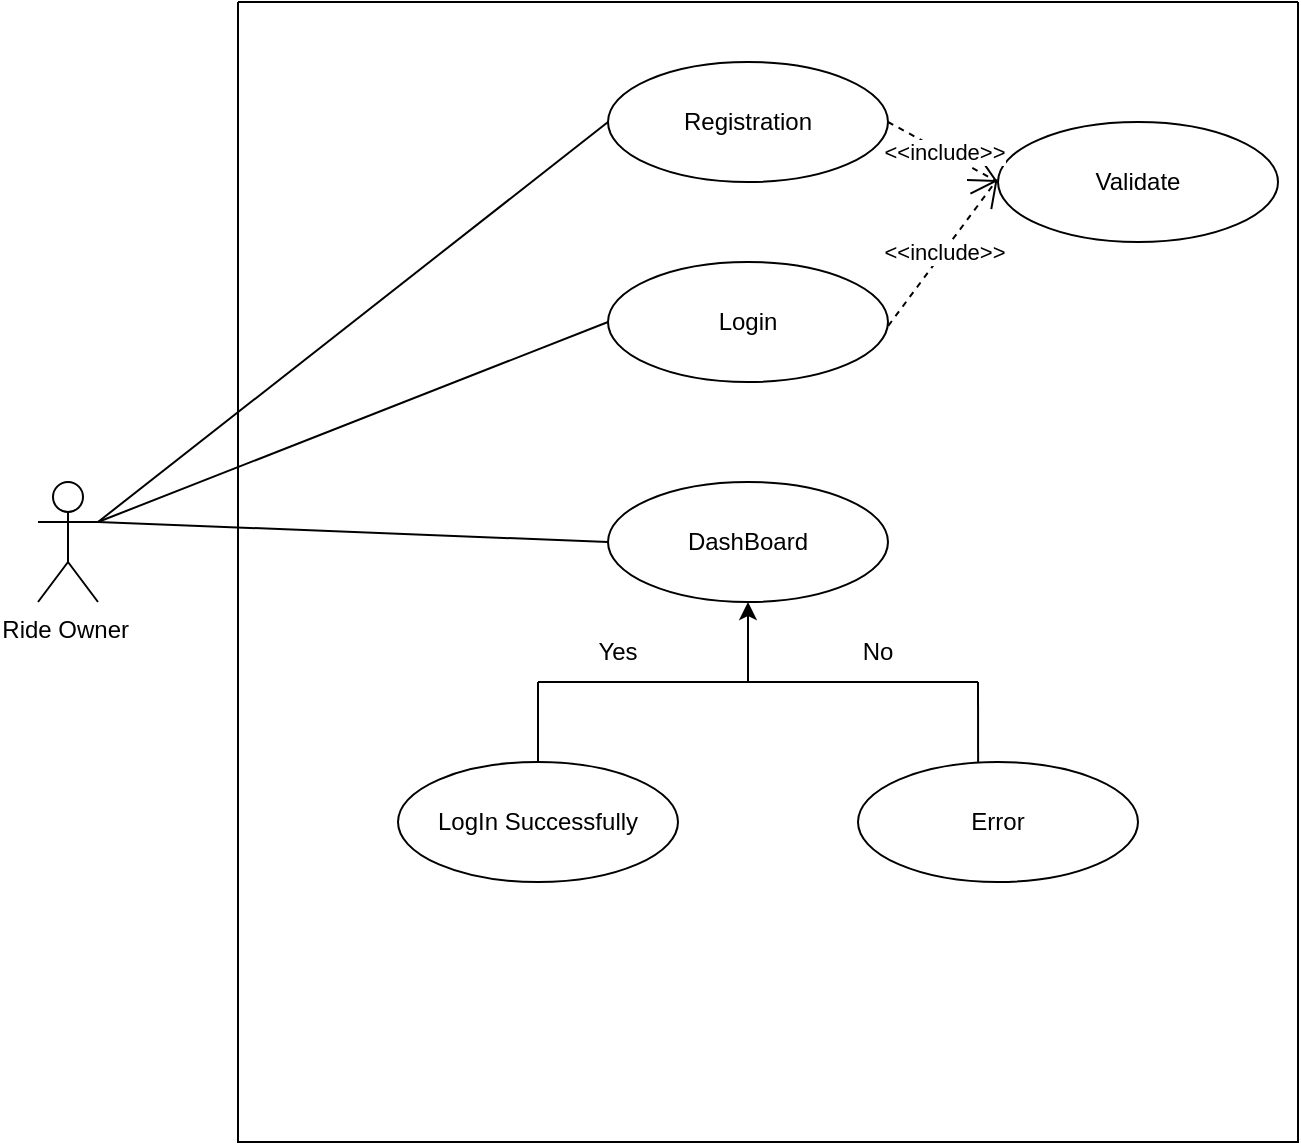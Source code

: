 <mxfile version="24.7.8">
  <diagram name="Page-1" id="RJW4eAELKWghDNtW6FSN">
    <mxGraphModel dx="576" dy="1437" grid="1" gridSize="10" guides="1" tooltips="1" connect="1" arrows="1" fold="1" page="1" pageScale="1" pageWidth="850" pageHeight="1100" math="0" shadow="0">
      <root>
        <mxCell id="0" />
        <mxCell id="1" parent="0" />
        <mxCell id="OJYePPfAEo2UwRQi5olk-1" value="" style="swimlane;startSize=0;" vertex="1" parent="1">
          <mxGeometry x="170" y="-30" width="530" height="570" as="geometry" />
        </mxCell>
        <mxCell id="OJYePPfAEo2UwRQi5olk-2" value="Login" style="ellipse;whiteSpace=wrap;html=1;" vertex="1" parent="OJYePPfAEo2UwRQi5olk-1">
          <mxGeometry x="185" y="130" width="140" height="60" as="geometry" />
        </mxCell>
        <mxCell id="OJYePPfAEo2UwRQi5olk-3" style="edgeStyle=orthogonalEdgeStyle;rounded=0;orthogonalLoop=1;jettySize=auto;html=1;exitX=0.5;exitY=1;exitDx=0;exitDy=0;" edge="1" parent="OJYePPfAEo2UwRQi5olk-1" source="OJYePPfAEo2UwRQi5olk-2" target="OJYePPfAEo2UwRQi5olk-2">
          <mxGeometry relative="1" as="geometry" />
        </mxCell>
        <mxCell id="OJYePPfAEo2UwRQi5olk-4" value="Validate" style="ellipse;whiteSpace=wrap;html=1;" vertex="1" parent="OJYePPfAEo2UwRQi5olk-1">
          <mxGeometry x="380" y="60" width="140" height="60" as="geometry" />
        </mxCell>
        <mxCell id="OJYePPfAEo2UwRQi5olk-5" value="LogIn Successfully" style="ellipse;whiteSpace=wrap;html=1;" vertex="1" parent="OJYePPfAEo2UwRQi5olk-1">
          <mxGeometry x="80" y="380" width="140" height="60" as="geometry" />
        </mxCell>
        <mxCell id="OJYePPfAEo2UwRQi5olk-6" value="DashBoard" style="ellipse;whiteSpace=wrap;html=1;" vertex="1" parent="OJYePPfAEo2UwRQi5olk-1">
          <mxGeometry x="185" y="240" width="140" height="60" as="geometry" />
        </mxCell>
        <mxCell id="OJYePPfAEo2UwRQi5olk-7" value="Error" style="ellipse;whiteSpace=wrap;html=1;" vertex="1" parent="OJYePPfAEo2UwRQi5olk-1">
          <mxGeometry x="310" y="380" width="140" height="60" as="geometry" />
        </mxCell>
        <mxCell id="OJYePPfAEo2UwRQi5olk-8" value="" style="endArrow=none;html=1;rounded=0;" edge="1" parent="OJYePPfAEo2UwRQi5olk-1">
          <mxGeometry width="50" height="50" relative="1" as="geometry">
            <mxPoint x="150" y="340" as="sourcePoint" />
            <mxPoint x="370" y="340" as="targetPoint" />
          </mxGeometry>
        </mxCell>
        <mxCell id="OJYePPfAEo2UwRQi5olk-9" value="" style="endArrow=classic;html=1;rounded=0;" edge="1" parent="OJYePPfAEo2UwRQi5olk-1">
          <mxGeometry width="50" height="50" relative="1" as="geometry">
            <mxPoint x="255" y="340" as="sourcePoint" />
            <mxPoint x="255" y="300" as="targetPoint" />
          </mxGeometry>
        </mxCell>
        <mxCell id="OJYePPfAEo2UwRQi5olk-10" value="" style="endArrow=none;html=1;rounded=0;exitX=0.429;exitY=0;exitDx=0;exitDy=0;exitPerimeter=0;" edge="1" parent="OJYePPfAEo2UwRQi5olk-1" source="OJYePPfAEo2UwRQi5olk-7">
          <mxGeometry width="50" height="50" relative="1" as="geometry">
            <mxPoint x="320" y="330" as="sourcePoint" />
            <mxPoint x="370" y="340" as="targetPoint" />
          </mxGeometry>
        </mxCell>
        <mxCell id="OJYePPfAEo2UwRQi5olk-11" value="Yes" style="text;html=1;align=center;verticalAlign=middle;whiteSpace=wrap;rounded=0;" vertex="1" parent="OJYePPfAEo2UwRQi5olk-1">
          <mxGeometry x="160" y="310" width="60" height="30" as="geometry" />
        </mxCell>
        <mxCell id="OJYePPfAEo2UwRQi5olk-12" value="No" style="text;html=1;align=center;verticalAlign=middle;whiteSpace=wrap;rounded=0;" vertex="1" parent="OJYePPfAEo2UwRQi5olk-1">
          <mxGeometry x="290" y="310" width="60" height="30" as="geometry" />
        </mxCell>
        <mxCell id="OJYePPfAEo2UwRQi5olk-13" value="&amp;lt;&amp;lt;include&amp;gt;&amp;gt;" style="endArrow=open;endSize=12;dashed=1;html=1;rounded=0;exitX=1.001;exitY=0.532;exitDx=0;exitDy=0;exitPerimeter=0;entryX=-0.001;entryY=0.473;entryDx=0;entryDy=0;entryPerimeter=0;" edge="1" parent="OJYePPfAEo2UwRQi5olk-1" source="OJYePPfAEo2UwRQi5olk-2" target="OJYePPfAEo2UwRQi5olk-4">
          <mxGeometry width="160" relative="1" as="geometry">
            <mxPoint x="360" y="100" as="sourcePoint" />
            <mxPoint x="520" y="100" as="targetPoint" />
          </mxGeometry>
        </mxCell>
        <mxCell id="OJYePPfAEo2UwRQi5olk-14" value="&amp;lt;&amp;lt;include&amp;gt;&amp;gt;" style="endArrow=open;endSize=12;dashed=1;html=1;rounded=0;exitX=1;exitY=0.5;exitDx=0;exitDy=0;entryX=0;entryY=0.5;entryDx=0;entryDy=0;" edge="1" parent="OJYePPfAEo2UwRQi5olk-1" source="OJYePPfAEo2UwRQi5olk-15" target="OJYePPfAEo2UwRQi5olk-4">
          <mxGeometry width="160" relative="1" as="geometry">
            <mxPoint x="335" y="102" as="sourcePoint" />
            <mxPoint x="390" y="138" as="targetPoint" />
          </mxGeometry>
        </mxCell>
        <mxCell id="OJYePPfAEo2UwRQi5olk-15" value="Registration" style="ellipse;whiteSpace=wrap;html=1;" vertex="1" parent="OJYePPfAEo2UwRQi5olk-1">
          <mxGeometry x="185" y="30" width="140" height="60" as="geometry" />
        </mxCell>
        <mxCell id="OJYePPfAEo2UwRQi5olk-16" value="" style="endArrow=none;html=1;rounded=0;entryX=0;entryY=0.5;entryDx=0;entryDy=0;" edge="1" parent="OJYePPfAEo2UwRQi5olk-1" target="OJYePPfAEo2UwRQi5olk-15">
          <mxGeometry width="50" height="50" relative="1" as="geometry">
            <mxPoint x="-70" y="260" as="sourcePoint" />
            <mxPoint x="195" y="60" as="targetPoint" />
          </mxGeometry>
        </mxCell>
        <mxCell id="OJYePPfAEo2UwRQi5olk-17" value="Ride Owner&amp;nbsp;" style="shape=umlActor;verticalLabelPosition=bottom;verticalAlign=top;html=1;outlineConnect=0;" vertex="1" parent="1">
          <mxGeometry x="70" y="210" width="30" height="60" as="geometry" />
        </mxCell>
        <mxCell id="OJYePPfAEo2UwRQi5olk-18" value="" style="endArrow=none;html=1;rounded=0;entryX=0;entryY=0.5;entryDx=0;entryDy=0;" edge="1" parent="1" target="OJYePPfAEo2UwRQi5olk-2">
          <mxGeometry width="50" height="50" relative="1" as="geometry">
            <mxPoint x="100" y="230" as="sourcePoint" />
            <mxPoint x="150" y="180" as="targetPoint" />
          </mxGeometry>
        </mxCell>
        <mxCell id="OJYePPfAEo2UwRQi5olk-19" value="" style="endArrow=none;html=1;rounded=0;entryX=0;entryY=0.5;entryDx=0;entryDy=0;" edge="1" parent="1" target="OJYePPfAEo2UwRQi5olk-6">
          <mxGeometry width="50" height="50" relative="1" as="geometry">
            <mxPoint x="100" y="230" as="sourcePoint" />
            <mxPoint x="365" y="120" as="targetPoint" />
          </mxGeometry>
        </mxCell>
        <mxCell id="OJYePPfAEo2UwRQi5olk-20" value="" style="endArrow=none;html=1;rounded=0;exitX=0.5;exitY=0;exitDx=0;exitDy=0;" edge="1" parent="1" source="OJYePPfAEo2UwRQi5olk-5">
          <mxGeometry width="50" height="50" relative="1" as="geometry">
            <mxPoint x="320" y="360" as="sourcePoint" />
            <mxPoint x="320" y="350" as="targetPoint" />
            <Array as="points">
              <mxPoint x="320" y="310" />
            </Array>
          </mxGeometry>
        </mxCell>
      </root>
    </mxGraphModel>
  </diagram>
</mxfile>
